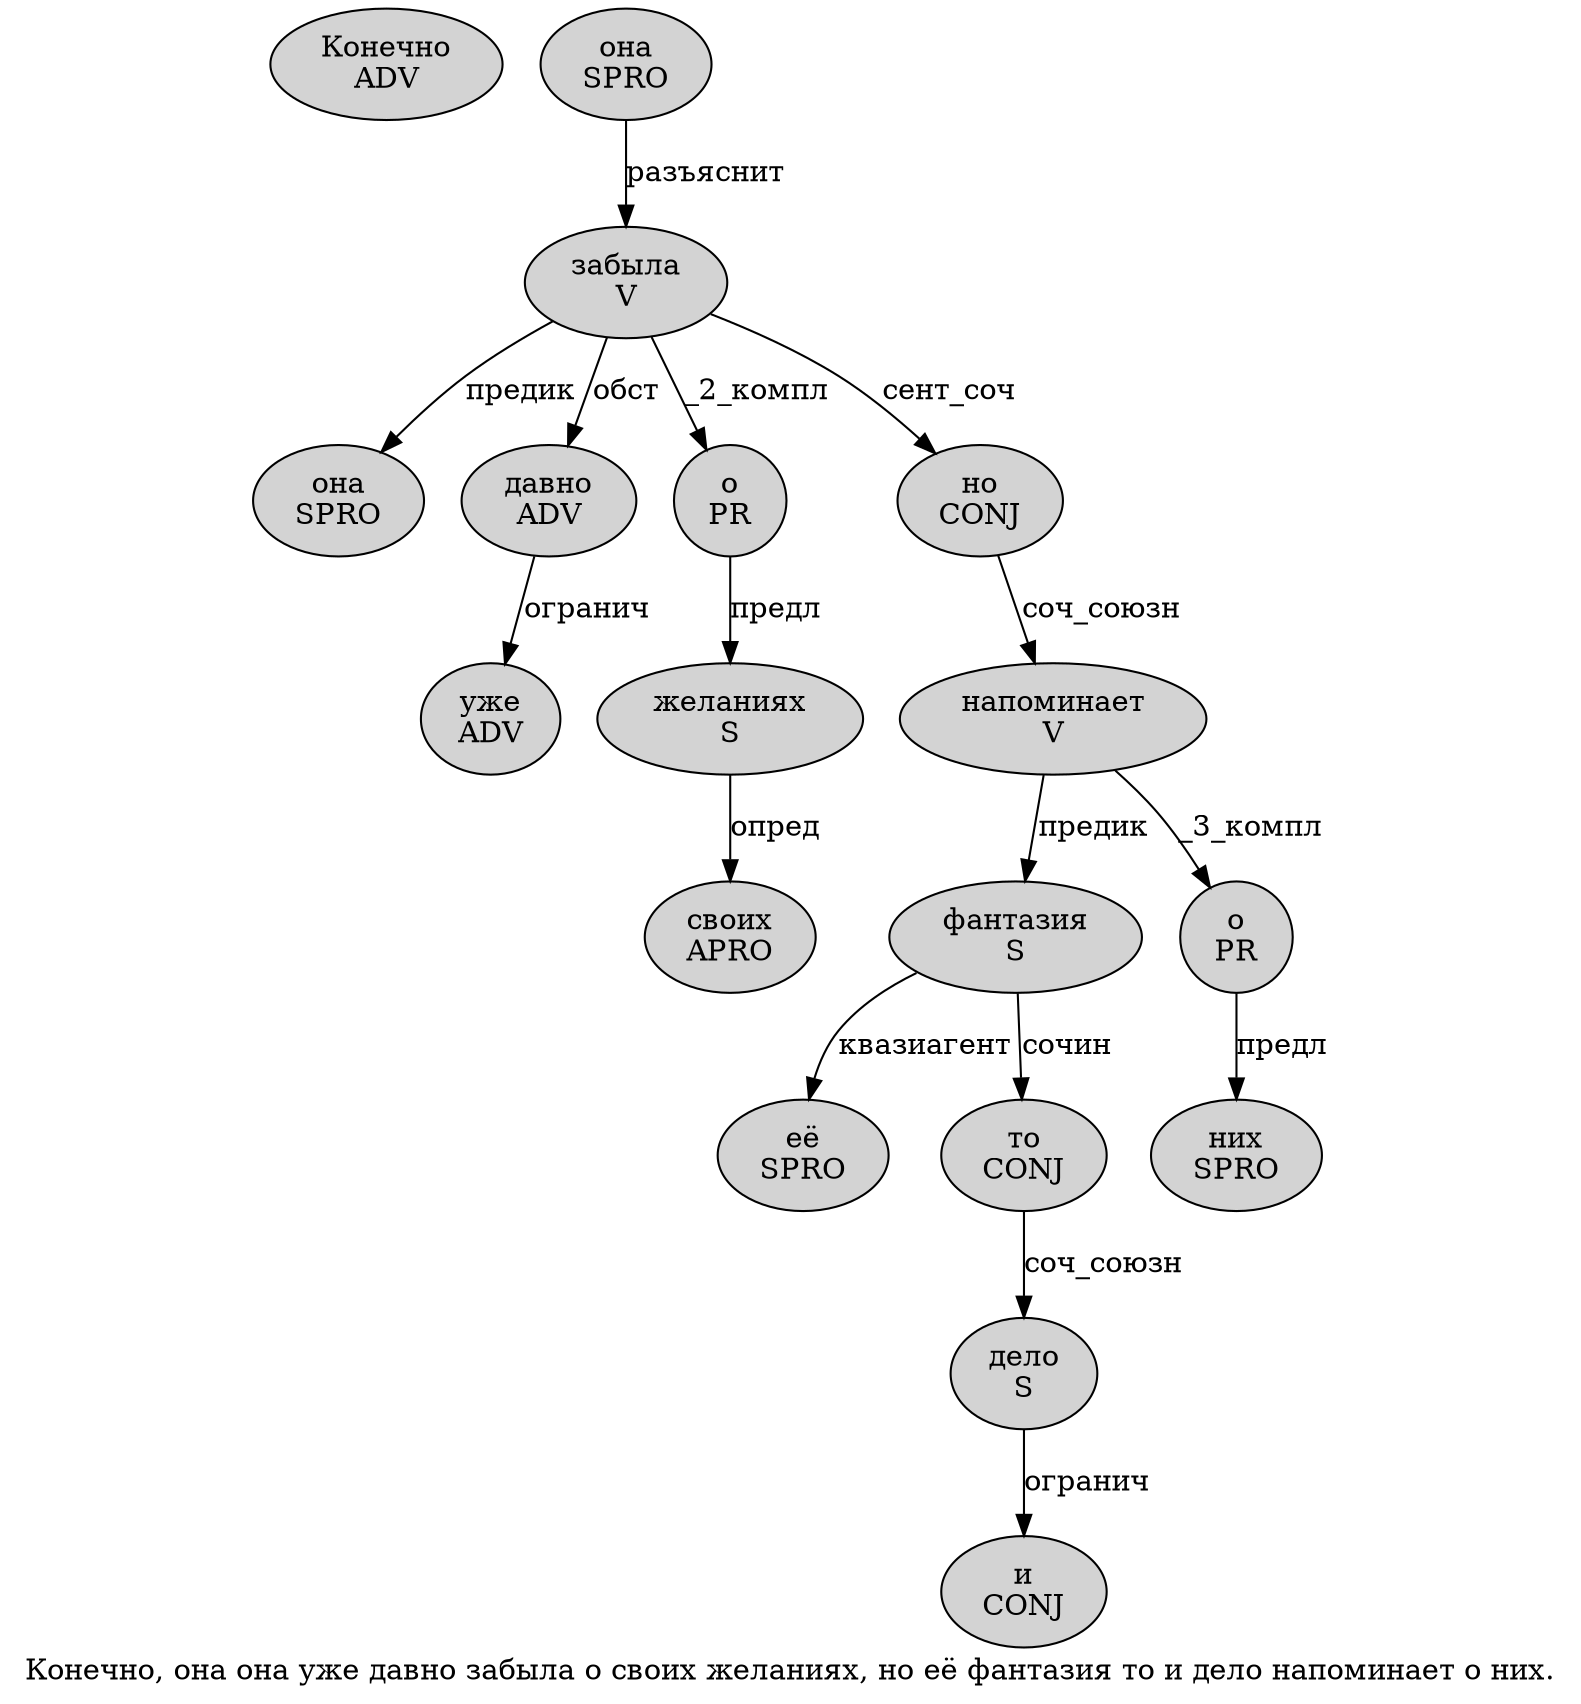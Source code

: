 digraph SENTENCE_236 {
	graph [label="Конечно, она она уже давно забыла о своих желаниях, но её фантазия то и дело напоминает о них."]
	node [style=filled]
		0 [label="Конечно
ADV" color="" fillcolor=lightgray penwidth=1 shape=ellipse]
		2 [label="она
SPRO" color="" fillcolor=lightgray penwidth=1 shape=ellipse]
		3 [label="она
SPRO" color="" fillcolor=lightgray penwidth=1 shape=ellipse]
		4 [label="уже
ADV" color="" fillcolor=lightgray penwidth=1 shape=ellipse]
		5 [label="давно
ADV" color="" fillcolor=lightgray penwidth=1 shape=ellipse]
		6 [label="забыла
V" color="" fillcolor=lightgray penwidth=1 shape=ellipse]
		7 [label="о
PR" color="" fillcolor=lightgray penwidth=1 shape=ellipse]
		8 [label="своих
APRO" color="" fillcolor=lightgray penwidth=1 shape=ellipse]
		9 [label="желаниях
S" color="" fillcolor=lightgray penwidth=1 shape=ellipse]
		11 [label="но
CONJ" color="" fillcolor=lightgray penwidth=1 shape=ellipse]
		12 [label="её
SPRO" color="" fillcolor=lightgray penwidth=1 shape=ellipse]
		13 [label="фантазия
S" color="" fillcolor=lightgray penwidth=1 shape=ellipse]
		14 [label="то
CONJ" color="" fillcolor=lightgray penwidth=1 shape=ellipse]
		15 [label="и
CONJ" color="" fillcolor=lightgray penwidth=1 shape=ellipse]
		16 [label="дело
S" color="" fillcolor=lightgray penwidth=1 shape=ellipse]
		17 [label="напоминает
V" color="" fillcolor=lightgray penwidth=1 shape=ellipse]
		18 [label="о
PR" color="" fillcolor=lightgray penwidth=1 shape=ellipse]
		19 [label="них
SPRO" color="" fillcolor=lightgray penwidth=1 shape=ellipse]
			17 -> 13 [label="предик"]
			17 -> 18 [label="_3_компл"]
			13 -> 12 [label="квазиагент"]
			13 -> 14 [label="сочин"]
			9 -> 8 [label="опред"]
			7 -> 9 [label="предл"]
			2 -> 6 [label="разъяснит"]
			11 -> 17 [label="соч_союзн"]
			16 -> 15 [label="огранич"]
			14 -> 16 [label="соч_союзн"]
			6 -> 3 [label="предик"]
			6 -> 5 [label="обст"]
			6 -> 7 [label="_2_компл"]
			6 -> 11 [label="сент_соч"]
			5 -> 4 [label="огранич"]
			18 -> 19 [label="предл"]
}
